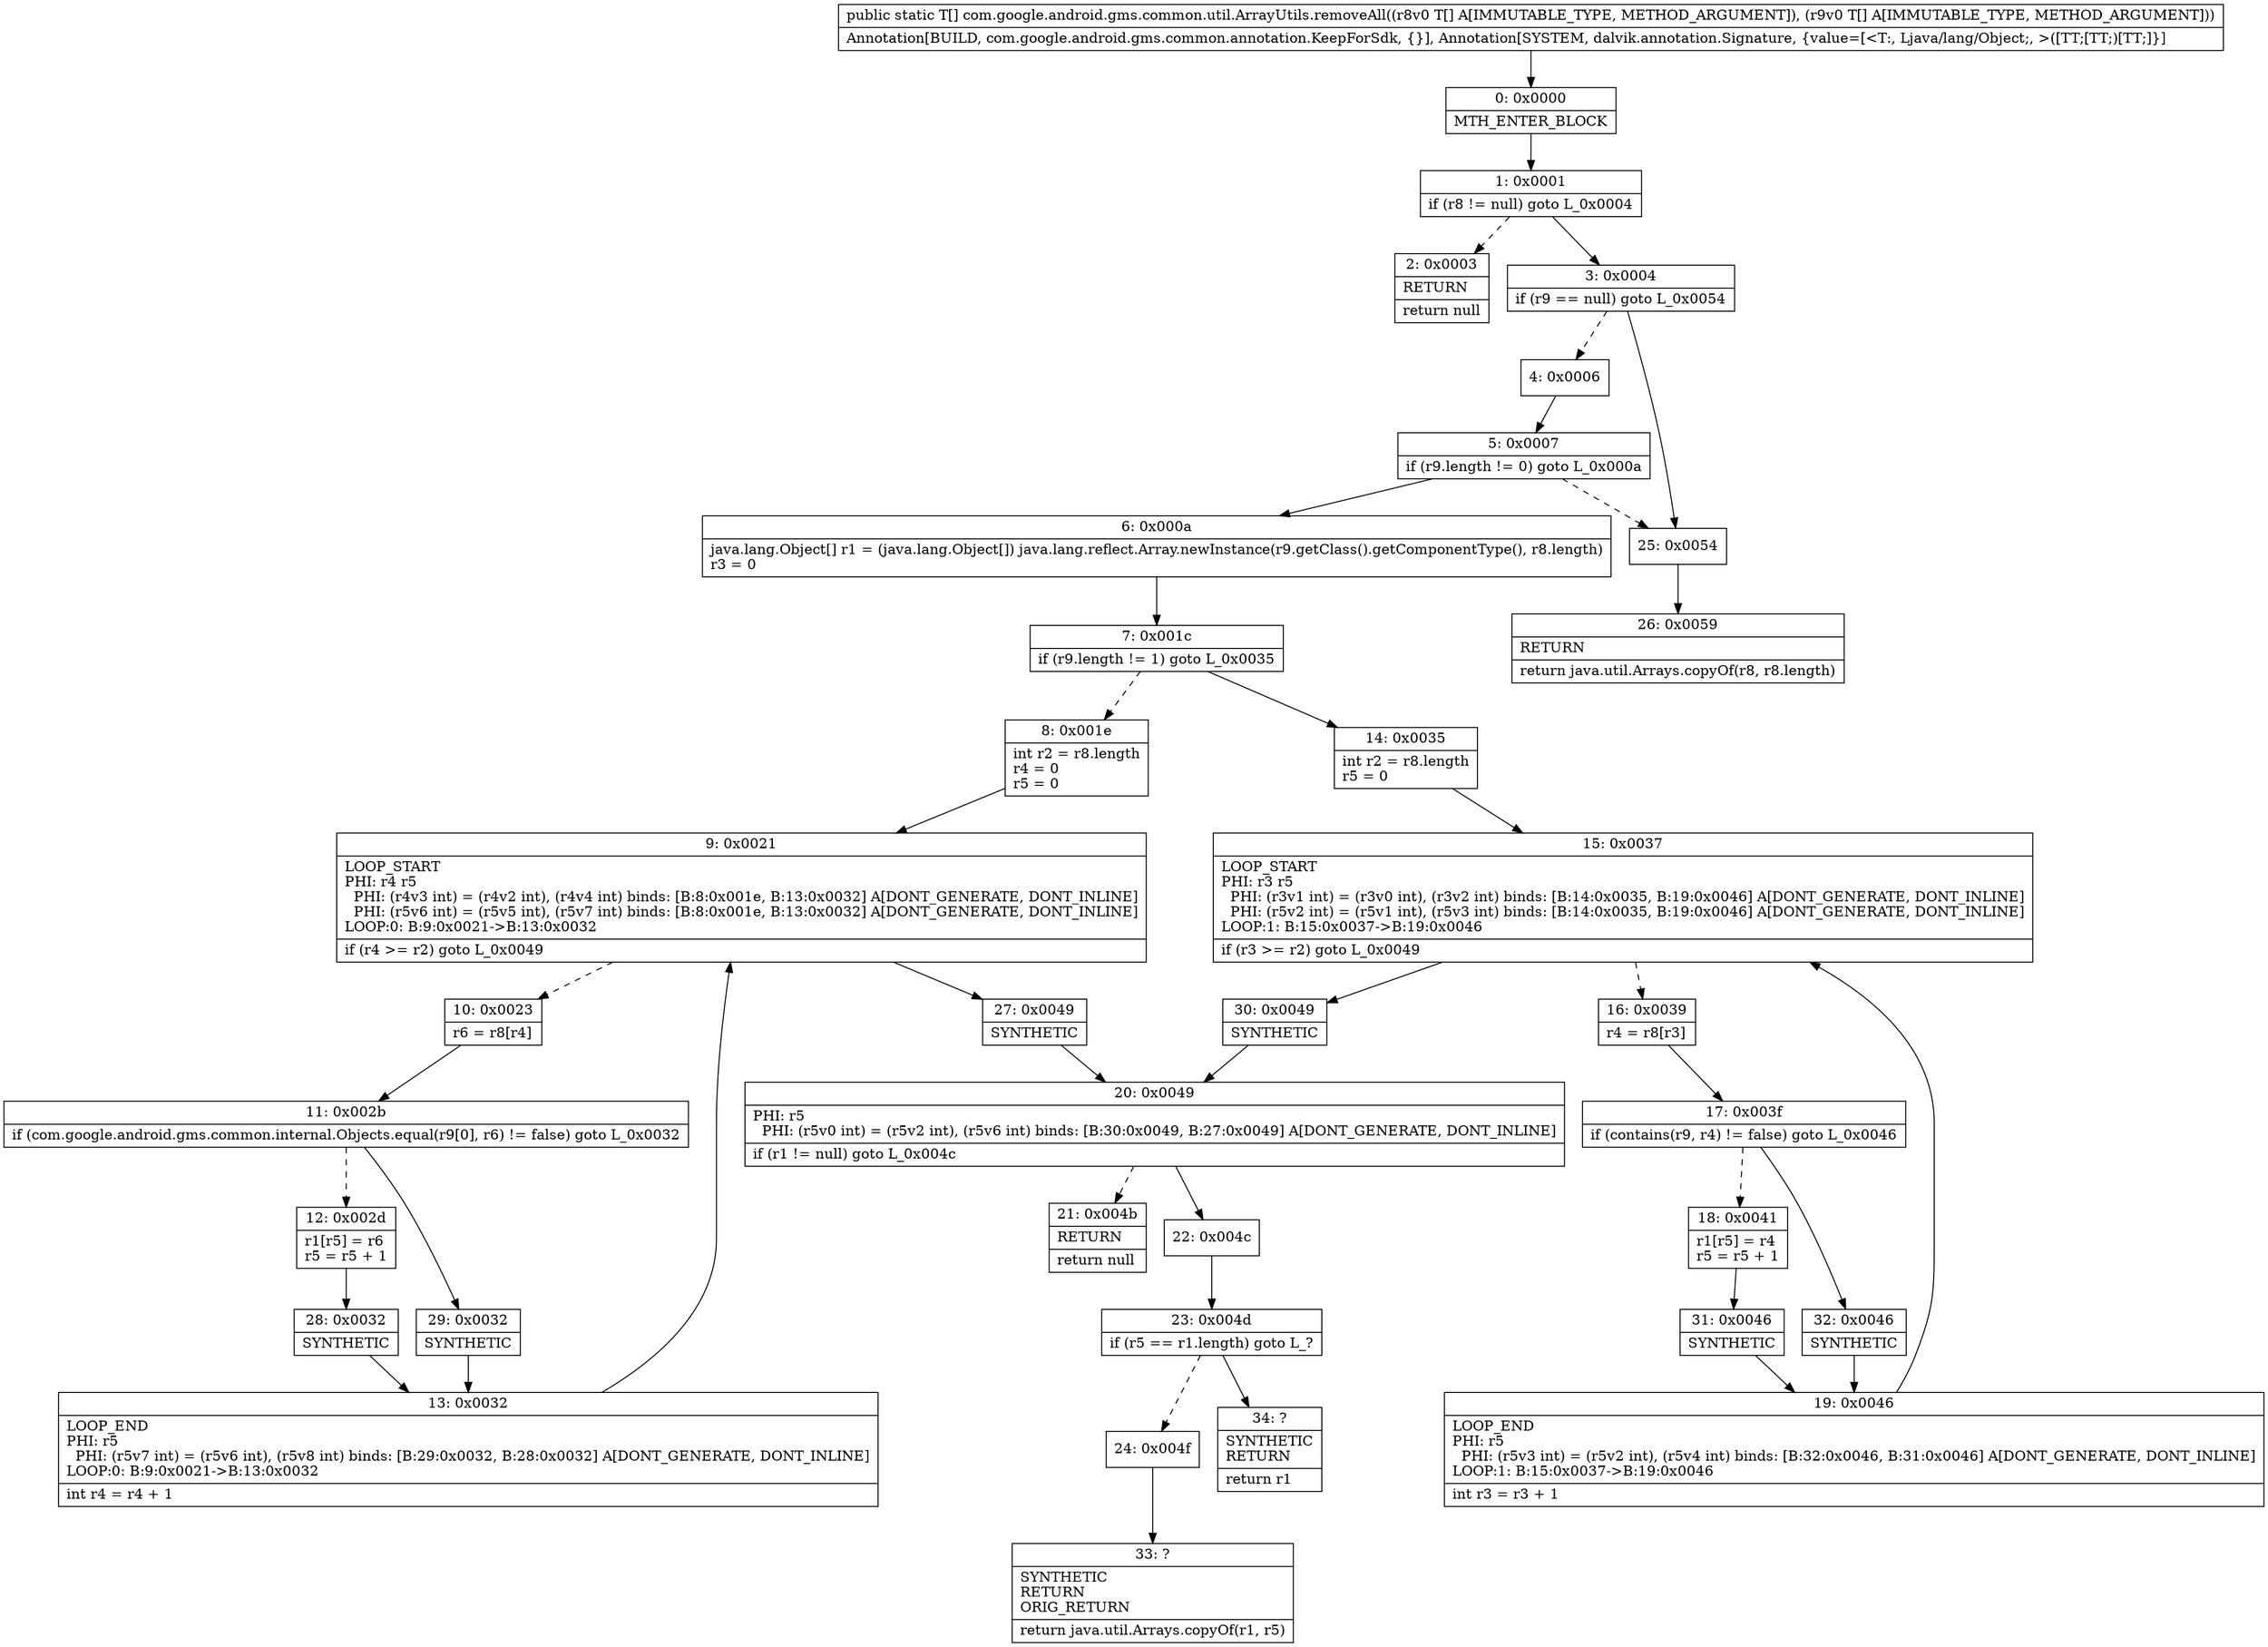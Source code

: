 digraph "CFG forcom.google.android.gms.common.util.ArrayUtils.removeAll([Ljava\/lang\/Object;[Ljava\/lang\/Object;)[Ljava\/lang\/Object;" {
Node_0 [shape=record,label="{0\:\ 0x0000|MTH_ENTER_BLOCK\l}"];
Node_1 [shape=record,label="{1\:\ 0x0001|if (r8 != null) goto L_0x0004\l}"];
Node_2 [shape=record,label="{2\:\ 0x0003|RETURN\l|return null\l}"];
Node_3 [shape=record,label="{3\:\ 0x0004|if (r9 == null) goto L_0x0054\l}"];
Node_4 [shape=record,label="{4\:\ 0x0006}"];
Node_5 [shape=record,label="{5\:\ 0x0007|if (r9.length != 0) goto L_0x000a\l}"];
Node_6 [shape=record,label="{6\:\ 0x000a|java.lang.Object[] r1 = (java.lang.Object[]) java.lang.reflect.Array.newInstance(r9.getClass().getComponentType(), r8.length)\lr3 = 0\l}"];
Node_7 [shape=record,label="{7\:\ 0x001c|if (r9.length != 1) goto L_0x0035\l}"];
Node_8 [shape=record,label="{8\:\ 0x001e|int r2 = r8.length\lr4 = 0\lr5 = 0\l}"];
Node_9 [shape=record,label="{9\:\ 0x0021|LOOP_START\lPHI: r4 r5 \l  PHI: (r4v3 int) = (r4v2 int), (r4v4 int) binds: [B:8:0x001e, B:13:0x0032] A[DONT_GENERATE, DONT_INLINE]\l  PHI: (r5v6 int) = (r5v5 int), (r5v7 int) binds: [B:8:0x001e, B:13:0x0032] A[DONT_GENERATE, DONT_INLINE]\lLOOP:0: B:9:0x0021\-\>B:13:0x0032\l|if (r4 \>= r2) goto L_0x0049\l}"];
Node_10 [shape=record,label="{10\:\ 0x0023|r6 = r8[r4]\l}"];
Node_11 [shape=record,label="{11\:\ 0x002b|if (com.google.android.gms.common.internal.Objects.equal(r9[0], r6) != false) goto L_0x0032\l}"];
Node_12 [shape=record,label="{12\:\ 0x002d|r1[r5] = r6\lr5 = r5 + 1\l}"];
Node_13 [shape=record,label="{13\:\ 0x0032|LOOP_END\lPHI: r5 \l  PHI: (r5v7 int) = (r5v6 int), (r5v8 int) binds: [B:29:0x0032, B:28:0x0032] A[DONT_GENERATE, DONT_INLINE]\lLOOP:0: B:9:0x0021\-\>B:13:0x0032\l|int r4 = r4 + 1\l}"];
Node_14 [shape=record,label="{14\:\ 0x0035|int r2 = r8.length\lr5 = 0\l}"];
Node_15 [shape=record,label="{15\:\ 0x0037|LOOP_START\lPHI: r3 r5 \l  PHI: (r3v1 int) = (r3v0 int), (r3v2 int) binds: [B:14:0x0035, B:19:0x0046] A[DONT_GENERATE, DONT_INLINE]\l  PHI: (r5v2 int) = (r5v1 int), (r5v3 int) binds: [B:14:0x0035, B:19:0x0046] A[DONT_GENERATE, DONT_INLINE]\lLOOP:1: B:15:0x0037\-\>B:19:0x0046\l|if (r3 \>= r2) goto L_0x0049\l}"];
Node_16 [shape=record,label="{16\:\ 0x0039|r4 = r8[r3]\l}"];
Node_17 [shape=record,label="{17\:\ 0x003f|if (contains(r9, r4) != false) goto L_0x0046\l}"];
Node_18 [shape=record,label="{18\:\ 0x0041|r1[r5] = r4\lr5 = r5 + 1\l}"];
Node_19 [shape=record,label="{19\:\ 0x0046|LOOP_END\lPHI: r5 \l  PHI: (r5v3 int) = (r5v2 int), (r5v4 int) binds: [B:32:0x0046, B:31:0x0046] A[DONT_GENERATE, DONT_INLINE]\lLOOP:1: B:15:0x0037\-\>B:19:0x0046\l|int r3 = r3 + 1\l}"];
Node_20 [shape=record,label="{20\:\ 0x0049|PHI: r5 \l  PHI: (r5v0 int) = (r5v2 int), (r5v6 int) binds: [B:30:0x0049, B:27:0x0049] A[DONT_GENERATE, DONT_INLINE]\l|if (r1 != null) goto L_0x004c\l}"];
Node_21 [shape=record,label="{21\:\ 0x004b|RETURN\l|return null\l}"];
Node_22 [shape=record,label="{22\:\ 0x004c}"];
Node_23 [shape=record,label="{23\:\ 0x004d|if (r5 == r1.length) goto L_?\l}"];
Node_24 [shape=record,label="{24\:\ 0x004f}"];
Node_25 [shape=record,label="{25\:\ 0x0054}"];
Node_26 [shape=record,label="{26\:\ 0x0059|RETURN\l|return java.util.Arrays.copyOf(r8, r8.length)\l}"];
Node_27 [shape=record,label="{27\:\ 0x0049|SYNTHETIC\l}"];
Node_28 [shape=record,label="{28\:\ 0x0032|SYNTHETIC\l}"];
Node_29 [shape=record,label="{29\:\ 0x0032|SYNTHETIC\l}"];
Node_30 [shape=record,label="{30\:\ 0x0049|SYNTHETIC\l}"];
Node_31 [shape=record,label="{31\:\ 0x0046|SYNTHETIC\l}"];
Node_32 [shape=record,label="{32\:\ 0x0046|SYNTHETIC\l}"];
Node_33 [shape=record,label="{33\:\ ?|SYNTHETIC\lRETURN\lORIG_RETURN\l|return java.util.Arrays.copyOf(r1, r5)\l}"];
Node_34 [shape=record,label="{34\:\ ?|SYNTHETIC\lRETURN\l|return r1\l}"];
MethodNode[shape=record,label="{public static T[] com.google.android.gms.common.util.ArrayUtils.removeAll((r8v0 T[] A[IMMUTABLE_TYPE, METHOD_ARGUMENT]), (r9v0 T[] A[IMMUTABLE_TYPE, METHOD_ARGUMENT]))  | Annotation[BUILD, com.google.android.gms.common.annotation.KeepForSdk, \{\}], Annotation[SYSTEM, dalvik.annotation.Signature, \{value=[\<T:, Ljava\/lang\/Object;, \>([TT;[TT;)[TT;]\}]\l}"];
MethodNode -> Node_0;
Node_0 -> Node_1;
Node_1 -> Node_2[style=dashed];
Node_1 -> Node_3;
Node_3 -> Node_4[style=dashed];
Node_3 -> Node_25;
Node_4 -> Node_5;
Node_5 -> Node_6;
Node_5 -> Node_25[style=dashed];
Node_6 -> Node_7;
Node_7 -> Node_8[style=dashed];
Node_7 -> Node_14;
Node_8 -> Node_9;
Node_9 -> Node_10[style=dashed];
Node_9 -> Node_27;
Node_10 -> Node_11;
Node_11 -> Node_12[style=dashed];
Node_11 -> Node_29;
Node_12 -> Node_28;
Node_13 -> Node_9;
Node_14 -> Node_15;
Node_15 -> Node_16[style=dashed];
Node_15 -> Node_30;
Node_16 -> Node_17;
Node_17 -> Node_18[style=dashed];
Node_17 -> Node_32;
Node_18 -> Node_31;
Node_19 -> Node_15;
Node_20 -> Node_21[style=dashed];
Node_20 -> Node_22;
Node_22 -> Node_23;
Node_23 -> Node_24[style=dashed];
Node_23 -> Node_34;
Node_24 -> Node_33;
Node_25 -> Node_26;
Node_27 -> Node_20;
Node_28 -> Node_13;
Node_29 -> Node_13;
Node_30 -> Node_20;
Node_31 -> Node_19;
Node_32 -> Node_19;
}

